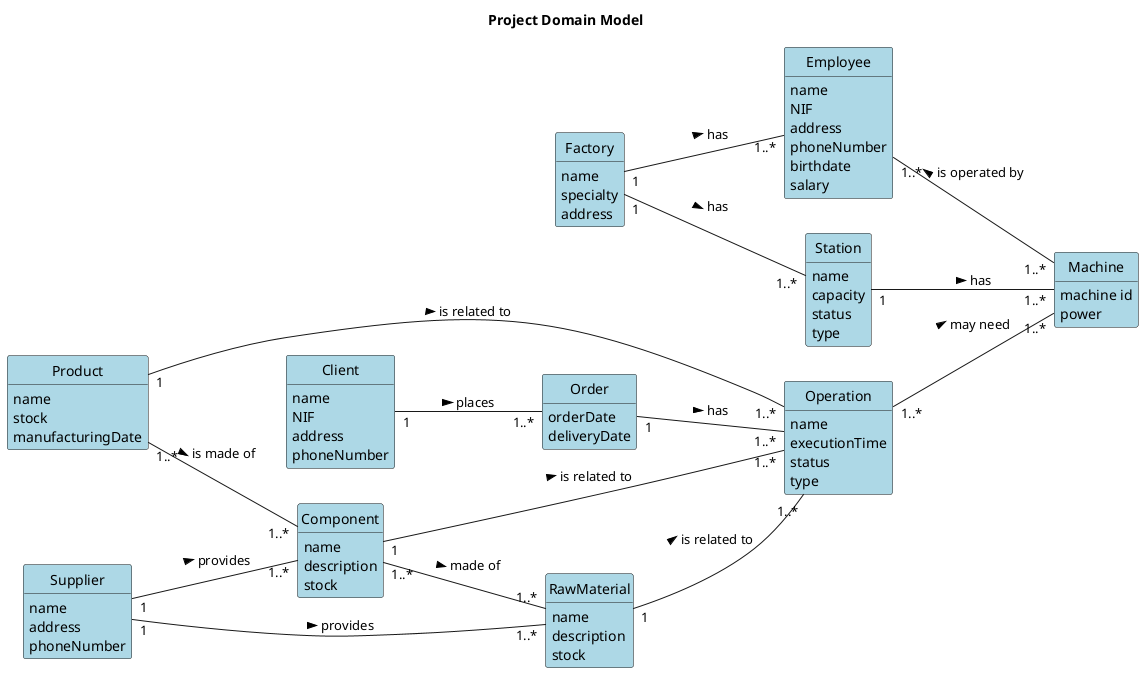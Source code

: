 @startuml
skinparam classBackgroundColor #ADD8E6
skinparam packageStyle rectangle
skinparam shadowing false
skinparam classAttributeIconSize 0
hide circle
hide methods
left to right direction

title Project Domain Model

class Supplier {
    name
    address
    phoneNumber
}

class RawMaterial {
    name
    description
    stock
}

class Product {
    name
    stock
    manufacturingDate
}

class Component {
    name
    description
    stock
}

class Machine {
    machine id
    power
}

class Employee {
    name
    NIF
    address
    phoneNumber
    birthdate
    salary
}

class Operation {
    name
    executionTime
    status
    type
}

class Station {
    name
    capacity
    status
    type
}

class Factory {
    name
    specialty
    address
}

class Order {
    orderDate
    deliveryDate
}

class Client {
    name
    NIF
    address
    phoneNumber
}

Supplier "1" -- "1..*" Component: provides >
Supplier "1" --"1..*" RawMaterial: provides >
Component "1..*" -- "1..*" RawMaterial: made of >
Product "1..*" -- "1..*" Component : is made of >
Component "1" -- "1..*" Operation : is related to >
RawMaterial "1" -- "1..*" Operation : is related to >
Product "1" -- "1..*" Operation : is related to >
Order "1" -- "1..*" Operation : has >
'assumindo que não existem encomendas iguais
Client "1" -- "1..*" Order : places >
Operation "1..*" -- "1..*" Machine : may need >
Employee "1..*" -- "1..*" Machine : is operated by <
Station "1" -- "1..*" Machine : has >
Factory "1" -- "1..*" Station : has >
Factory "1" -- "1..*" Employee : has >

@enduml
